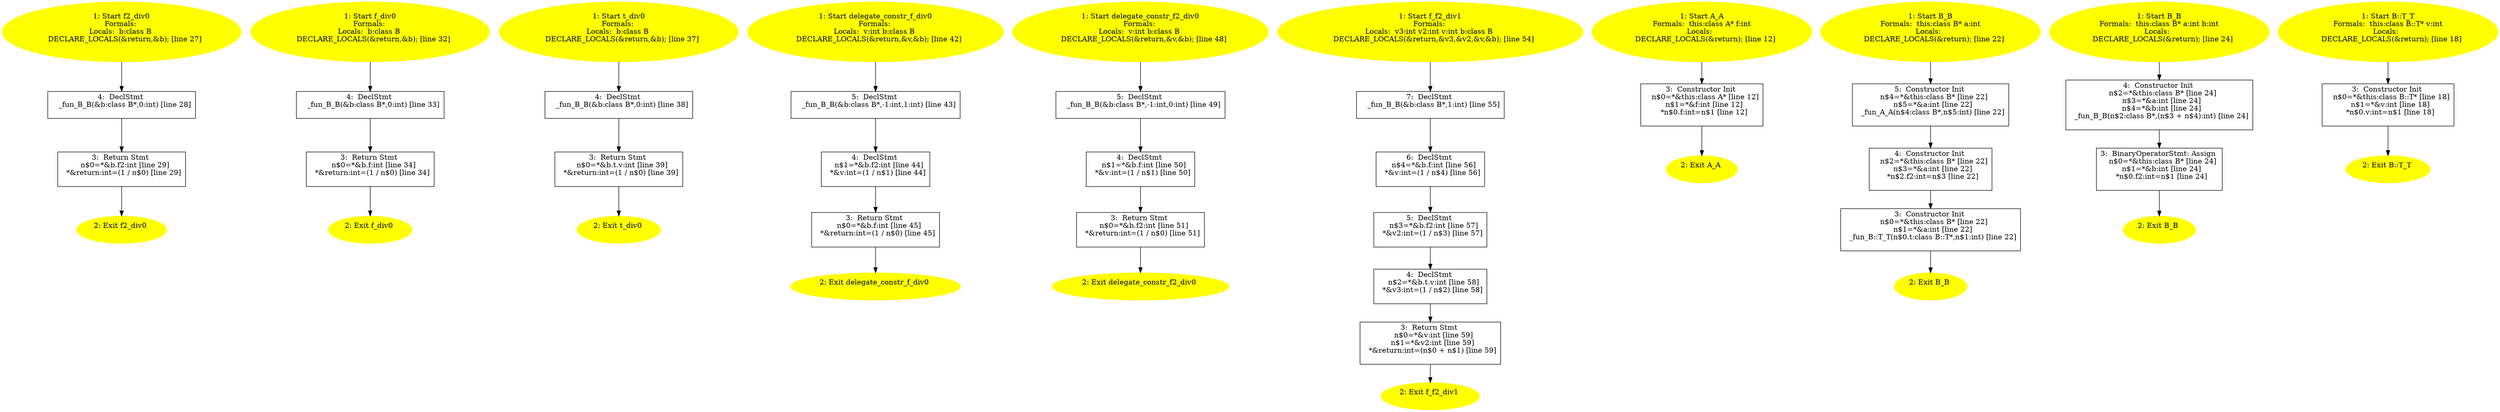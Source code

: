 /* @generated */
digraph iCFG {
"f2_div0{d41d8cd98f00b204e9800998ecf8427e_Z7f2_div0v}.6d6861d749c71be711a71007e9543e27_1" [label="1: Start f2_div0\nFormals: \nLocals:  b:class B \n   DECLARE_LOCALS(&return,&b); [line 27]\n " color=yellow style=filled]
	

	 "f2_div0{d41d8cd98f00b204e9800998ecf8427e_Z7f2_div0v}.6d6861d749c71be711a71007e9543e27_1" -> "f2_div0{d41d8cd98f00b204e9800998ecf8427e_Z7f2_div0v}.6d6861d749c71be711a71007e9543e27_4" ;
"f2_div0{d41d8cd98f00b204e9800998ecf8427e_Z7f2_div0v}.6d6861d749c71be711a71007e9543e27_2" [label="2: Exit f2_div0 \n  " color=yellow style=filled]
	

"f2_div0{d41d8cd98f00b204e9800998ecf8427e_Z7f2_div0v}.6d6861d749c71be711a71007e9543e27_3" [label="3:  Return Stmt \n   n$0=*&b.f2:int [line 29]\n  *&return:int=(1 / n$0) [line 29]\n " shape="box"]
	

	 "f2_div0{d41d8cd98f00b204e9800998ecf8427e_Z7f2_div0v}.6d6861d749c71be711a71007e9543e27_3" -> "f2_div0{d41d8cd98f00b204e9800998ecf8427e_Z7f2_div0v}.6d6861d749c71be711a71007e9543e27_2" ;
"f2_div0{d41d8cd98f00b204e9800998ecf8427e_Z7f2_div0v}.6d6861d749c71be711a71007e9543e27_4" [label="4:  DeclStmt \n   _fun_B_B(&b:class B*,0:int) [line 28]\n " shape="box"]
	

	 "f2_div0{d41d8cd98f00b204e9800998ecf8427e_Z7f2_div0v}.6d6861d749c71be711a71007e9543e27_4" -> "f2_div0{d41d8cd98f00b204e9800998ecf8427e_Z7f2_div0v}.6d6861d749c71be711a71007e9543e27_3" ;
"f_div0{d41d8cd98f00b204e9800998ecf8427e_Z6f_div0v}.d7919065c162b30e23129b41b4d83add_1" [label="1: Start f_div0\nFormals: \nLocals:  b:class B \n   DECLARE_LOCALS(&return,&b); [line 32]\n " color=yellow style=filled]
	

	 "f_div0{d41d8cd98f00b204e9800998ecf8427e_Z6f_div0v}.d7919065c162b30e23129b41b4d83add_1" -> "f_div0{d41d8cd98f00b204e9800998ecf8427e_Z6f_div0v}.d7919065c162b30e23129b41b4d83add_4" ;
"f_div0{d41d8cd98f00b204e9800998ecf8427e_Z6f_div0v}.d7919065c162b30e23129b41b4d83add_2" [label="2: Exit f_div0 \n  " color=yellow style=filled]
	

"f_div0{d41d8cd98f00b204e9800998ecf8427e_Z6f_div0v}.d7919065c162b30e23129b41b4d83add_3" [label="3:  Return Stmt \n   n$0=*&b.f:int [line 34]\n  *&return:int=(1 / n$0) [line 34]\n " shape="box"]
	

	 "f_div0{d41d8cd98f00b204e9800998ecf8427e_Z6f_div0v}.d7919065c162b30e23129b41b4d83add_3" -> "f_div0{d41d8cd98f00b204e9800998ecf8427e_Z6f_div0v}.d7919065c162b30e23129b41b4d83add_2" ;
"f_div0{d41d8cd98f00b204e9800998ecf8427e_Z6f_div0v}.d7919065c162b30e23129b41b4d83add_4" [label="4:  DeclStmt \n   _fun_B_B(&b:class B*,0:int) [line 33]\n " shape="box"]
	

	 "f_div0{d41d8cd98f00b204e9800998ecf8427e_Z6f_div0v}.d7919065c162b30e23129b41b4d83add_4" -> "f_div0{d41d8cd98f00b204e9800998ecf8427e_Z6f_div0v}.d7919065c162b30e23129b41b4d83add_3" ;
"t_div0{d41d8cd98f00b204e9800998ecf8427e_Z6t_div0v}.3ab75fb254c81a27c1e611abc8f785cb_1" [label="1: Start t_div0\nFormals: \nLocals:  b:class B \n   DECLARE_LOCALS(&return,&b); [line 37]\n " color=yellow style=filled]
	

	 "t_div0{d41d8cd98f00b204e9800998ecf8427e_Z6t_div0v}.3ab75fb254c81a27c1e611abc8f785cb_1" -> "t_div0{d41d8cd98f00b204e9800998ecf8427e_Z6t_div0v}.3ab75fb254c81a27c1e611abc8f785cb_4" ;
"t_div0{d41d8cd98f00b204e9800998ecf8427e_Z6t_div0v}.3ab75fb254c81a27c1e611abc8f785cb_2" [label="2: Exit t_div0 \n  " color=yellow style=filled]
	

"t_div0{d41d8cd98f00b204e9800998ecf8427e_Z6t_div0v}.3ab75fb254c81a27c1e611abc8f785cb_3" [label="3:  Return Stmt \n   n$0=*&b.t.v:int [line 39]\n  *&return:int=(1 / n$0) [line 39]\n " shape="box"]
	

	 "t_div0{d41d8cd98f00b204e9800998ecf8427e_Z6t_div0v}.3ab75fb254c81a27c1e611abc8f785cb_3" -> "t_div0{d41d8cd98f00b204e9800998ecf8427e_Z6t_div0v}.3ab75fb254c81a27c1e611abc8f785cb_2" ;
"t_div0{d41d8cd98f00b204e9800998ecf8427e_Z6t_div0v}.3ab75fb254c81a27c1e611abc8f785cb_4" [label="4:  DeclStmt \n   _fun_B_B(&b:class B*,0:int) [line 38]\n " shape="box"]
	

	 "t_div0{d41d8cd98f00b204e9800998ecf8427e_Z6t_div0v}.3ab75fb254c81a27c1e611abc8f785cb_4" -> "t_div0{d41d8cd98f00b204e9800998ecf8427e_Z6t_div0v}.3ab75fb254c81a27c1e611abc8f785cb_3" ;
"delegate_constr_f_div0{d41d8cd98f00b204e9800998ecf8427e_Z22delegate_constr_f_div0v}.5b81902520df6ab21a21f683c64fcbaa_1" [label="1: Start delegate_constr_f_div0\nFormals: \nLocals:  v:int b:class B \n   DECLARE_LOCALS(&return,&v,&b); [line 42]\n " color=yellow style=filled]
	

	 "delegate_constr_f_div0{d41d8cd98f00b204e9800998ecf8427e_Z22delegate_constr_f_div0v}.5b81902520df6ab21a21f683c64fcbaa_1" -> "delegate_constr_f_div0{d41d8cd98f00b204e9800998ecf8427e_Z22delegate_constr_f_div0v}.5b81902520df6ab21a21f683c64fcbaa_5" ;
"delegate_constr_f_div0{d41d8cd98f00b204e9800998ecf8427e_Z22delegate_constr_f_div0v}.5b81902520df6ab21a21f683c64fcbaa_2" [label="2: Exit delegate_constr_f_div0 \n  " color=yellow style=filled]
	

"delegate_constr_f_div0{d41d8cd98f00b204e9800998ecf8427e_Z22delegate_constr_f_div0v}.5b81902520df6ab21a21f683c64fcbaa_3" [label="3:  Return Stmt \n   n$0=*&b.f:int [line 45]\n  *&return:int=(1 / n$0) [line 45]\n " shape="box"]
	

	 "delegate_constr_f_div0{d41d8cd98f00b204e9800998ecf8427e_Z22delegate_constr_f_div0v}.5b81902520df6ab21a21f683c64fcbaa_3" -> "delegate_constr_f_div0{d41d8cd98f00b204e9800998ecf8427e_Z22delegate_constr_f_div0v}.5b81902520df6ab21a21f683c64fcbaa_2" ;
"delegate_constr_f_div0{d41d8cd98f00b204e9800998ecf8427e_Z22delegate_constr_f_div0v}.5b81902520df6ab21a21f683c64fcbaa_4" [label="4:  DeclStmt \n   n$1=*&b.f2:int [line 44]\n  *&v:int=(1 / n$1) [line 44]\n " shape="box"]
	

	 "delegate_constr_f_div0{d41d8cd98f00b204e9800998ecf8427e_Z22delegate_constr_f_div0v}.5b81902520df6ab21a21f683c64fcbaa_4" -> "delegate_constr_f_div0{d41d8cd98f00b204e9800998ecf8427e_Z22delegate_constr_f_div0v}.5b81902520df6ab21a21f683c64fcbaa_3" ;
"delegate_constr_f_div0{d41d8cd98f00b204e9800998ecf8427e_Z22delegate_constr_f_div0v}.5b81902520df6ab21a21f683c64fcbaa_5" [label="5:  DeclStmt \n   _fun_B_B(&b:class B*,-1:int,1:int) [line 43]\n " shape="box"]
	

	 "delegate_constr_f_div0{d41d8cd98f00b204e9800998ecf8427e_Z22delegate_constr_f_div0v}.5b81902520df6ab21a21f683c64fcbaa_5" -> "delegate_constr_f_div0{d41d8cd98f00b204e9800998ecf8427e_Z22delegate_constr_f_div0v}.5b81902520df6ab21a21f683c64fcbaa_4" ;
"delegate_constr_f2_div0{d41d8cd98f00b204e9800998ecf8427e_Z23delegate_constr_f2_div0v}.f48835ee55e284ebd0cc90e796ee56a0_1" [label="1: Start delegate_constr_f2_div0\nFormals: \nLocals:  v:int b:class B \n   DECLARE_LOCALS(&return,&v,&b); [line 48]\n " color=yellow style=filled]
	

	 "delegate_constr_f2_div0{d41d8cd98f00b204e9800998ecf8427e_Z23delegate_constr_f2_div0v}.f48835ee55e284ebd0cc90e796ee56a0_1" -> "delegate_constr_f2_div0{d41d8cd98f00b204e9800998ecf8427e_Z23delegate_constr_f2_div0v}.f48835ee55e284ebd0cc90e796ee56a0_5" ;
"delegate_constr_f2_div0{d41d8cd98f00b204e9800998ecf8427e_Z23delegate_constr_f2_div0v}.f48835ee55e284ebd0cc90e796ee56a0_2" [label="2: Exit delegate_constr_f2_div0 \n  " color=yellow style=filled]
	

"delegate_constr_f2_div0{d41d8cd98f00b204e9800998ecf8427e_Z23delegate_constr_f2_div0v}.f48835ee55e284ebd0cc90e796ee56a0_3" [label="3:  Return Stmt \n   n$0=*&b.f2:int [line 51]\n  *&return:int=(1 / n$0) [line 51]\n " shape="box"]
	

	 "delegate_constr_f2_div0{d41d8cd98f00b204e9800998ecf8427e_Z23delegate_constr_f2_div0v}.f48835ee55e284ebd0cc90e796ee56a0_3" -> "delegate_constr_f2_div0{d41d8cd98f00b204e9800998ecf8427e_Z23delegate_constr_f2_div0v}.f48835ee55e284ebd0cc90e796ee56a0_2" ;
"delegate_constr_f2_div0{d41d8cd98f00b204e9800998ecf8427e_Z23delegate_constr_f2_div0v}.f48835ee55e284ebd0cc90e796ee56a0_4" [label="4:  DeclStmt \n   n$1=*&b.f:int [line 50]\n  *&v:int=(1 / n$1) [line 50]\n " shape="box"]
	

	 "delegate_constr_f2_div0{d41d8cd98f00b204e9800998ecf8427e_Z23delegate_constr_f2_div0v}.f48835ee55e284ebd0cc90e796ee56a0_4" -> "delegate_constr_f2_div0{d41d8cd98f00b204e9800998ecf8427e_Z23delegate_constr_f2_div0v}.f48835ee55e284ebd0cc90e796ee56a0_3" ;
"delegate_constr_f2_div0{d41d8cd98f00b204e9800998ecf8427e_Z23delegate_constr_f2_div0v}.f48835ee55e284ebd0cc90e796ee56a0_5" [label="5:  DeclStmt \n   _fun_B_B(&b:class B*,-1:int,0:int) [line 49]\n " shape="box"]
	

	 "delegate_constr_f2_div0{d41d8cd98f00b204e9800998ecf8427e_Z23delegate_constr_f2_div0v}.f48835ee55e284ebd0cc90e796ee56a0_5" -> "delegate_constr_f2_div0{d41d8cd98f00b204e9800998ecf8427e_Z23delegate_constr_f2_div0v}.f48835ee55e284ebd0cc90e796ee56a0_4" ;
"f_f2_div1{d41d8cd98f00b204e9800998ecf8427e_Z9f_f2_div1v}.d3accd3ce3fcd0797a01f360d25f9dbf_1" [label="1: Start f_f2_div1\nFormals: \nLocals:  v3:int v2:int v:int b:class B \n   DECLARE_LOCALS(&return,&v3,&v2,&v,&b); [line 54]\n " color=yellow style=filled]
	

	 "f_f2_div1{d41d8cd98f00b204e9800998ecf8427e_Z9f_f2_div1v}.d3accd3ce3fcd0797a01f360d25f9dbf_1" -> "f_f2_div1{d41d8cd98f00b204e9800998ecf8427e_Z9f_f2_div1v}.d3accd3ce3fcd0797a01f360d25f9dbf_7" ;
"f_f2_div1{d41d8cd98f00b204e9800998ecf8427e_Z9f_f2_div1v}.d3accd3ce3fcd0797a01f360d25f9dbf_2" [label="2: Exit f_f2_div1 \n  " color=yellow style=filled]
	

"f_f2_div1{d41d8cd98f00b204e9800998ecf8427e_Z9f_f2_div1v}.d3accd3ce3fcd0797a01f360d25f9dbf_3" [label="3:  Return Stmt \n   n$0=*&v:int [line 59]\n  n$1=*&v2:int [line 59]\n  *&return:int=(n$0 + n$1) [line 59]\n " shape="box"]
	

	 "f_f2_div1{d41d8cd98f00b204e9800998ecf8427e_Z9f_f2_div1v}.d3accd3ce3fcd0797a01f360d25f9dbf_3" -> "f_f2_div1{d41d8cd98f00b204e9800998ecf8427e_Z9f_f2_div1v}.d3accd3ce3fcd0797a01f360d25f9dbf_2" ;
"f_f2_div1{d41d8cd98f00b204e9800998ecf8427e_Z9f_f2_div1v}.d3accd3ce3fcd0797a01f360d25f9dbf_4" [label="4:  DeclStmt \n   n$2=*&b.t.v:int [line 58]\n  *&v3:int=(1 / n$2) [line 58]\n " shape="box"]
	

	 "f_f2_div1{d41d8cd98f00b204e9800998ecf8427e_Z9f_f2_div1v}.d3accd3ce3fcd0797a01f360d25f9dbf_4" -> "f_f2_div1{d41d8cd98f00b204e9800998ecf8427e_Z9f_f2_div1v}.d3accd3ce3fcd0797a01f360d25f9dbf_3" ;
"f_f2_div1{d41d8cd98f00b204e9800998ecf8427e_Z9f_f2_div1v}.d3accd3ce3fcd0797a01f360d25f9dbf_5" [label="5:  DeclStmt \n   n$3=*&b.f2:int [line 57]\n  *&v2:int=(1 / n$3) [line 57]\n " shape="box"]
	

	 "f_f2_div1{d41d8cd98f00b204e9800998ecf8427e_Z9f_f2_div1v}.d3accd3ce3fcd0797a01f360d25f9dbf_5" -> "f_f2_div1{d41d8cd98f00b204e9800998ecf8427e_Z9f_f2_div1v}.d3accd3ce3fcd0797a01f360d25f9dbf_4" ;
"f_f2_div1{d41d8cd98f00b204e9800998ecf8427e_Z9f_f2_div1v}.d3accd3ce3fcd0797a01f360d25f9dbf_6" [label="6:  DeclStmt \n   n$4=*&b.f:int [line 56]\n  *&v:int=(1 / n$4) [line 56]\n " shape="box"]
	

	 "f_f2_div1{d41d8cd98f00b204e9800998ecf8427e_Z9f_f2_div1v}.d3accd3ce3fcd0797a01f360d25f9dbf_6" -> "f_f2_div1{d41d8cd98f00b204e9800998ecf8427e_Z9f_f2_div1v}.d3accd3ce3fcd0797a01f360d25f9dbf_5" ;
"f_f2_div1{d41d8cd98f00b204e9800998ecf8427e_Z9f_f2_div1v}.d3accd3ce3fcd0797a01f360d25f9dbf_7" [label="7:  DeclStmt \n   _fun_B_B(&b:class B*,1:int) [line 55]\n " shape="box"]
	

	 "f_f2_div1{d41d8cd98f00b204e9800998ecf8427e_Z9f_f2_div1v}.d3accd3ce3fcd0797a01f360d25f9dbf_7" -> "f_f2_div1{d41d8cd98f00b204e9800998ecf8427e_Z9f_f2_div1v}.d3accd3ce3fcd0797a01f360d25f9dbf_6" ;
"A_A{_ZN1AC1Ei}.8bf754e28d859fc3223ff4eaddf03699_1" [label="1: Start A_A\nFormals:  this:class A* f:int\nLocals:  \n   DECLARE_LOCALS(&return); [line 12]\n " color=yellow style=filled]
	

	 "A_A{_ZN1AC1Ei}.8bf754e28d859fc3223ff4eaddf03699_1" -> "A_A{_ZN1AC1Ei}.8bf754e28d859fc3223ff4eaddf03699_3" ;
"A_A{_ZN1AC1Ei}.8bf754e28d859fc3223ff4eaddf03699_2" [label="2: Exit A_A \n  " color=yellow style=filled]
	

"A_A{_ZN1AC1Ei}.8bf754e28d859fc3223ff4eaddf03699_3" [label="3:  Constructor Init \n   n$0=*&this:class A* [line 12]\n  n$1=*&f:int [line 12]\n  *n$0.f:int=n$1 [line 12]\n " shape="box"]
	

	 "A_A{_ZN1AC1Ei}.8bf754e28d859fc3223ff4eaddf03699_3" -> "A_A{_ZN1AC1Ei}.8bf754e28d859fc3223ff4eaddf03699_2" ;
"B_B{_ZN1BC1Ei}.206ff47250d7f38f694e364cf9f51809_1" [label="1: Start B_B\nFormals:  this:class B* a:int\nLocals:  \n   DECLARE_LOCALS(&return); [line 22]\n " color=yellow style=filled]
	

	 "B_B{_ZN1BC1Ei}.206ff47250d7f38f694e364cf9f51809_1" -> "B_B{_ZN1BC1Ei}.206ff47250d7f38f694e364cf9f51809_5" ;
"B_B{_ZN1BC1Ei}.206ff47250d7f38f694e364cf9f51809_2" [label="2: Exit B_B \n  " color=yellow style=filled]
	

"B_B{_ZN1BC1Ei}.206ff47250d7f38f694e364cf9f51809_3" [label="3:  Constructor Init \n   n$0=*&this:class B* [line 22]\n  n$1=*&a:int [line 22]\n  _fun_B::T_T(n$0.t:class B::T*,n$1:int) [line 22]\n " shape="box"]
	

	 "B_B{_ZN1BC1Ei}.206ff47250d7f38f694e364cf9f51809_3" -> "B_B{_ZN1BC1Ei}.206ff47250d7f38f694e364cf9f51809_2" ;
"B_B{_ZN1BC1Ei}.206ff47250d7f38f694e364cf9f51809_4" [label="4:  Constructor Init \n   n$2=*&this:class B* [line 22]\n  n$3=*&a:int [line 22]\n  *n$2.f2:int=n$3 [line 22]\n " shape="box"]
	

	 "B_B{_ZN1BC1Ei}.206ff47250d7f38f694e364cf9f51809_4" -> "B_B{_ZN1BC1Ei}.206ff47250d7f38f694e364cf9f51809_3" ;
"B_B{_ZN1BC1Ei}.206ff47250d7f38f694e364cf9f51809_5" [label="5:  Constructor Init \n   n$4=*&this:class B* [line 22]\n  n$5=*&a:int [line 22]\n  _fun_A_A(n$4:class B*,n$5:int) [line 22]\n " shape="box"]
	

	 "B_B{_ZN1BC1Ei}.206ff47250d7f38f694e364cf9f51809_5" -> "B_B{_ZN1BC1Ei}.206ff47250d7f38f694e364cf9f51809_4" ;
"B_B{_ZN1BC1Eii}.5ecb4fcfd023151430fa5bca33f9d0a1_1" [label="1: Start B_B\nFormals:  this:class B* a:int b:int\nLocals:  \n   DECLARE_LOCALS(&return); [line 24]\n " color=yellow style=filled]
	

	 "B_B{_ZN1BC1Eii}.5ecb4fcfd023151430fa5bca33f9d0a1_1" -> "B_B{_ZN1BC1Eii}.5ecb4fcfd023151430fa5bca33f9d0a1_4" ;
"B_B{_ZN1BC1Eii}.5ecb4fcfd023151430fa5bca33f9d0a1_2" [label="2: Exit B_B \n  " color=yellow style=filled]
	

"B_B{_ZN1BC1Eii}.5ecb4fcfd023151430fa5bca33f9d0a1_3" [label="3:  BinaryOperatorStmt: Assign \n   n$0=*&this:class B* [line 24]\n  n$1=*&b:int [line 24]\n  *n$0.f2:int=n$1 [line 24]\n " shape="box"]
	

	 "B_B{_ZN1BC1Eii}.5ecb4fcfd023151430fa5bca33f9d0a1_3" -> "B_B{_ZN1BC1Eii}.5ecb4fcfd023151430fa5bca33f9d0a1_2" ;
"B_B{_ZN1BC1Eii}.5ecb4fcfd023151430fa5bca33f9d0a1_4" [label="4:  Constructor Init \n   n$2=*&this:class B* [line 24]\n  n$3=*&a:int [line 24]\n  n$4=*&b:int [line 24]\n  _fun_B_B(n$2:class B*,(n$3 + n$4):int) [line 24]\n " shape="box"]
	

	 "B_B{_ZN1BC1Eii}.5ecb4fcfd023151430fa5bca33f9d0a1_4" -> "B_B{_ZN1BC1Eii}.5ecb4fcfd023151430fa5bca33f9d0a1_3" ;
"B::T_T{_ZN1B1TC1Ei}.b06afec76600b2b680497c48b5885068_1" [label="1: Start B::T_T\nFormals:  this:class B::T* v:int\nLocals:  \n   DECLARE_LOCALS(&return); [line 18]\n " color=yellow style=filled]
	

	 "B::T_T{_ZN1B1TC1Ei}.b06afec76600b2b680497c48b5885068_1" -> "B::T_T{_ZN1B1TC1Ei}.b06afec76600b2b680497c48b5885068_3" ;
"B::T_T{_ZN1B1TC1Ei}.b06afec76600b2b680497c48b5885068_2" [label="2: Exit B::T_T \n  " color=yellow style=filled]
	

"B::T_T{_ZN1B1TC1Ei}.b06afec76600b2b680497c48b5885068_3" [label="3:  Constructor Init \n   n$0=*&this:class B::T* [line 18]\n  n$1=*&v:int [line 18]\n  *n$0.v:int=n$1 [line 18]\n " shape="box"]
	

	 "B::T_T{_ZN1B1TC1Ei}.b06afec76600b2b680497c48b5885068_3" -> "B::T_T{_ZN1B1TC1Ei}.b06afec76600b2b680497c48b5885068_2" ;
}
